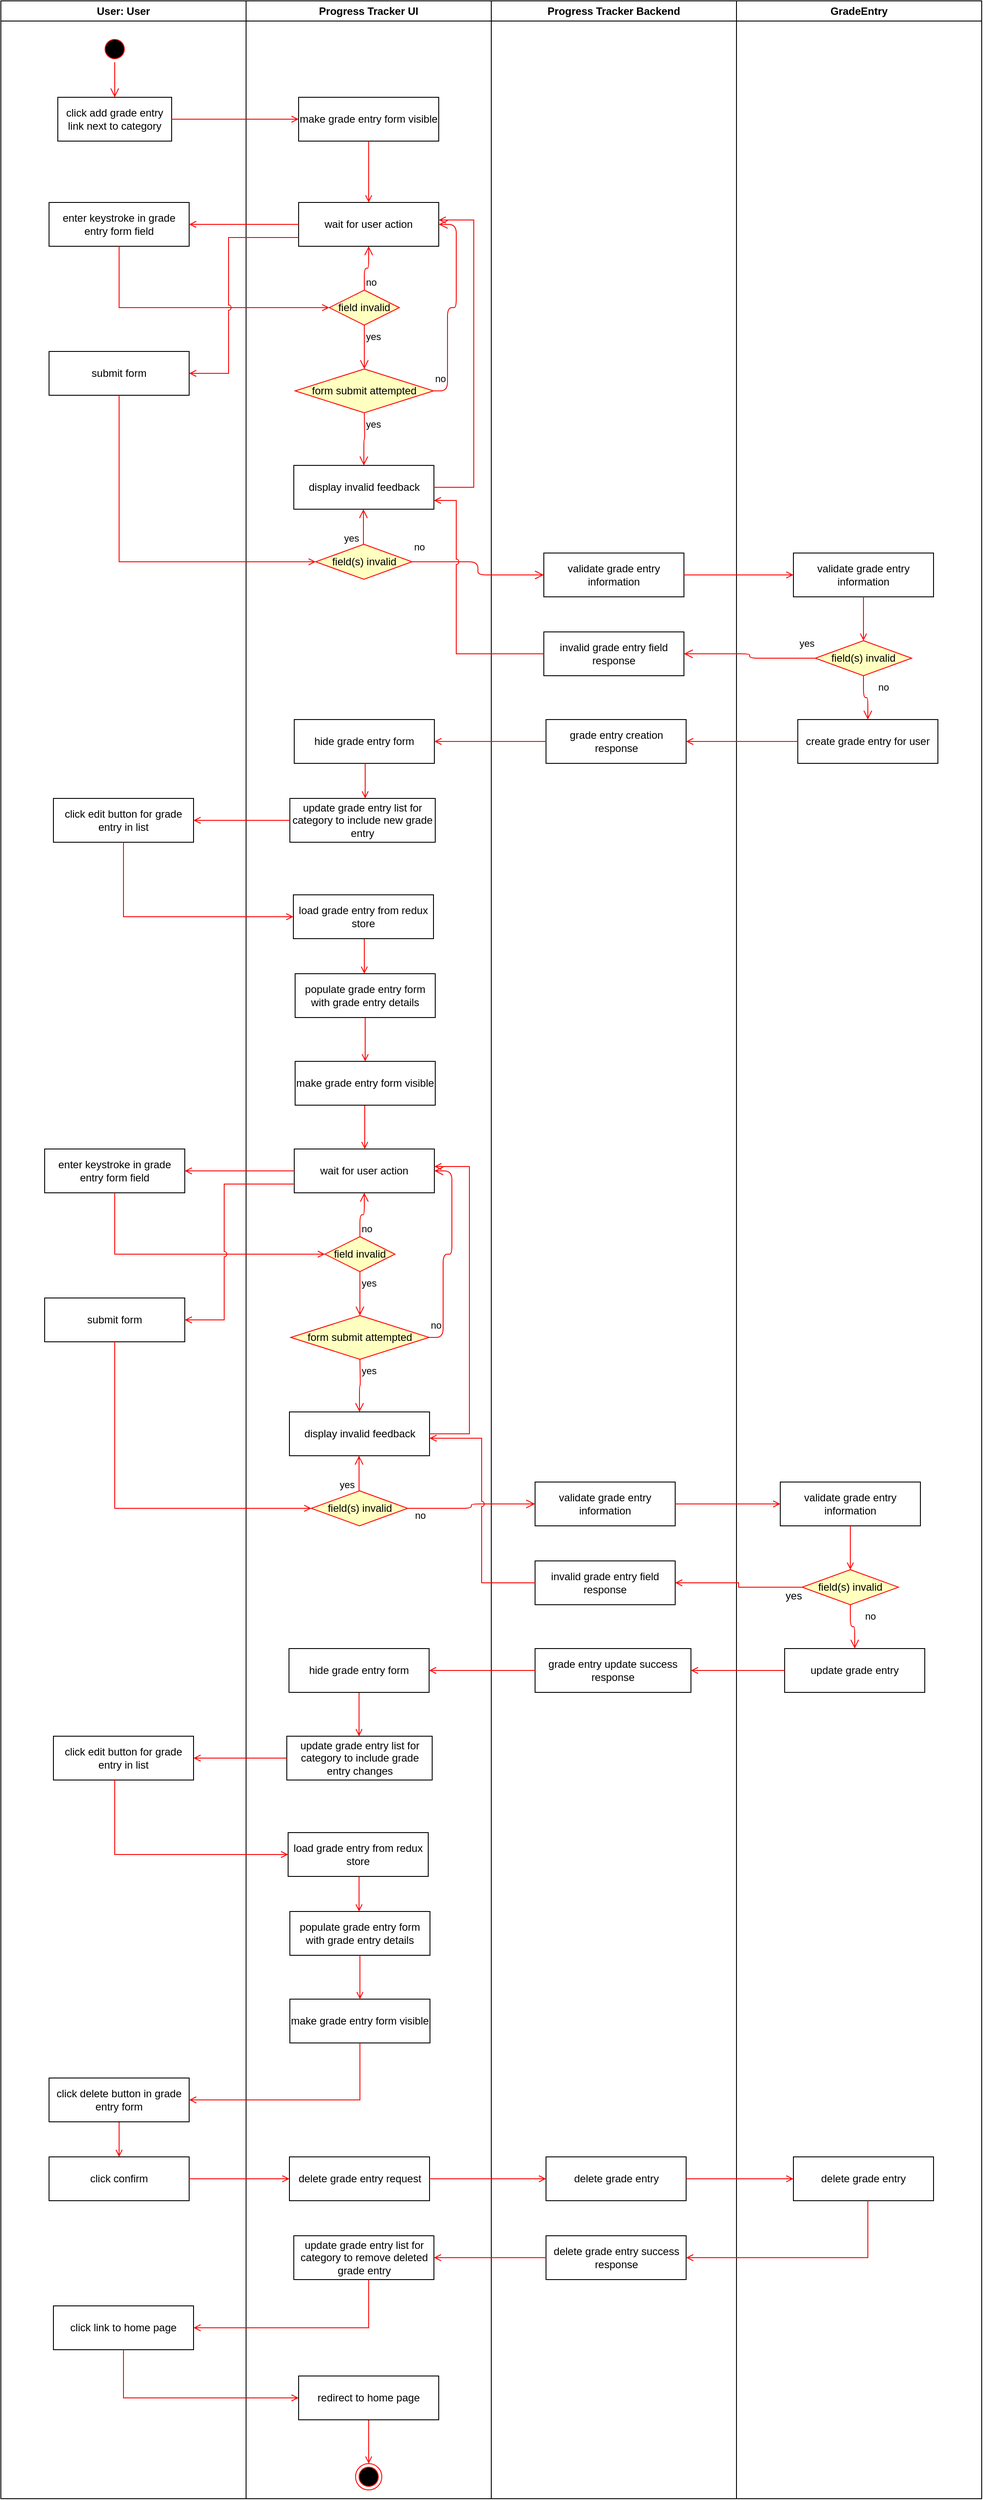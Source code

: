 <?xml version="1.0" encoding="UTF-8"?>
<mxfile compressed="false" version="12.1.7" type="device" pages="1"><diagram id="qxIXQQoXLA4KPB8yL7MM" name="Page-3"><mxGraphModel dx="2066" dy="1265" grid="1" gridSize="10" guides="1" tooltips="1" connect="1" arrows="1" fold="1" page="1" pageScale="1" pageWidth="850" pageHeight="1100" math="0" shadow="0"><root><mxCell id="4MsPIWo7bYqa63KtsmRX-0"/><mxCell id="4MsPIWo7bYqa63KtsmRX-1" parent="4MsPIWo7bYqa63KtsmRX-0"/><mxCell id="LsV0TuWWeMVyQ18mXXkU-35" value="User: User" style="swimlane;whiteSpace=wrap" parent="4MsPIWo7bYqa63KtsmRX-1" vertex="1"><mxGeometry x="440" y="280" width="280" height="2850" as="geometry"/></mxCell><mxCell id="LsV0TuWWeMVyQ18mXXkU-36" value="" style="ellipse;shape=startState;fillColor=#000000;strokeColor=#ff0000;" parent="LsV0TuWWeMVyQ18mXXkU-35" vertex="1"><mxGeometry x="115" y="40" width="30" height="30" as="geometry"/></mxCell><mxCell id="LsV0TuWWeMVyQ18mXXkU-37" value="" style="edgeStyle=elbowEdgeStyle;elbow=horizontal;verticalAlign=bottom;endArrow=open;endSize=8;strokeColor=#FF0000;endFill=1;rounded=0;jumpStyle=arc;" parent="LsV0TuWWeMVyQ18mXXkU-35" source="LsV0TuWWeMVyQ18mXXkU-36" target="LsV0TuWWeMVyQ18mXXkU-38" edge="1"><mxGeometry x="100" y="40" as="geometry"><mxPoint x="115" y="110" as="targetPoint"/></mxGeometry></mxCell><mxCell id="LsV0TuWWeMVyQ18mXXkU-38" value="click add grade entry link next to category" style="whiteSpace=wrap;" parent="LsV0TuWWeMVyQ18mXXkU-35" vertex="1"><mxGeometry x="65" y="110" width="130" height="50" as="geometry"/></mxCell><mxCell id="81KzDjtLlUtmCVLianDM-0" value="enter keystroke in grade entry form field" style="whiteSpace=wrap;" vertex="1" parent="LsV0TuWWeMVyQ18mXXkU-35"><mxGeometry x="55" y="230" width="160" height="50" as="geometry"/></mxCell><mxCell id="81KzDjtLlUtmCVLianDM-13" value="submit form" style="whiteSpace=wrap;" vertex="1" parent="LsV0TuWWeMVyQ18mXXkU-35"><mxGeometry x="55" y="400" width="160" height="50" as="geometry"/></mxCell><mxCell id="81KzDjtLlUtmCVLianDM-57" value="click edit button for grade entry in list" style="whiteSpace=wrap;" vertex="1" parent="LsV0TuWWeMVyQ18mXXkU-35"><mxGeometry x="60" y="910" width="160" height="50" as="geometry"/></mxCell><mxCell id="81KzDjtLlUtmCVLianDM-144" value="click edit button for grade entry in list" style="whiteSpace=wrap;" vertex="1" parent="LsV0TuWWeMVyQ18mXXkU-35"><mxGeometry x="60" y="1980" width="160" height="50" as="geometry"/></mxCell><mxCell id="81KzDjtLlUtmCVLianDM-149" style="edgeStyle=elbowEdgeStyle;rounded=0;jumpStyle=arc;orthogonalLoop=1;jettySize=auto;html=1;endArrow=open;endFill=0;strokeColor=#FF0000;" edge="1" parent="LsV0TuWWeMVyQ18mXXkU-35" source="81KzDjtLlUtmCVLianDM-146" target="81KzDjtLlUtmCVLianDM-147"><mxGeometry relative="1" as="geometry"/></mxCell><mxCell id="81KzDjtLlUtmCVLianDM-146" value="click delete button in grade entry form" style="whiteSpace=wrap;" vertex="1" parent="LsV0TuWWeMVyQ18mXXkU-35"><mxGeometry x="55" y="2370" width="160" height="50" as="geometry"/></mxCell><mxCell id="81KzDjtLlUtmCVLianDM-147" value="click confirm" style="whiteSpace=wrap;" vertex="1" parent="LsV0TuWWeMVyQ18mXXkU-35"><mxGeometry x="55" y="2460" width="160" height="50" as="geometry"/></mxCell><mxCell id="81KzDjtLlUtmCVLianDM-160" value="click link to home page" style="whiteSpace=wrap;" vertex="1" parent="LsV0TuWWeMVyQ18mXXkU-35"><mxGeometry x="60" y="2630" width="160" height="50" as="geometry"/></mxCell><mxCell id="LsV0TuWWeMVyQ18mXXkU-44" value="Progress Tracker UI" style="swimlane;whiteSpace=wrap" parent="4MsPIWo7bYqa63KtsmRX-1" vertex="1"><mxGeometry x="720" y="280" width="280" height="2850" as="geometry"/></mxCell><mxCell id="LsV0TuWWeMVyQ18mXXkU-39" value="make grade entry form visible" style="whiteSpace=wrap;" parent="LsV0TuWWeMVyQ18mXXkU-44" vertex="1"><mxGeometry x="60" y="110" width="160" height="50" as="geometry"/></mxCell><mxCell id="81KzDjtLlUtmCVLianDM-3" value="field invalid" style="rhombus;whiteSpace=wrap;html=1;fillColor=#ffffc0;strokeColor=#ff0000;" vertex="1" parent="LsV0TuWWeMVyQ18mXXkU-44"><mxGeometry x="95" y="330" width="80" height="40" as="geometry"/></mxCell><mxCell id="81KzDjtLlUtmCVLianDM-4" value="no" style="edgeStyle=orthogonalEdgeStyle;html=1;align=left;verticalAlign=bottom;endArrow=open;endSize=8;strokeColor=#ff0000;" edge="1" source="81KzDjtLlUtmCVLianDM-3" parent="LsV0TuWWeMVyQ18mXXkU-44" target="81KzDjtLlUtmCVLianDM-6"><mxGeometry x="-1" relative="1" as="geometry"><mxPoint x="280" y="260" as="targetPoint"/></mxGeometry></mxCell><mxCell id="81KzDjtLlUtmCVLianDM-5" value="yes" style="edgeStyle=orthogonalEdgeStyle;html=1;align=left;verticalAlign=top;endArrow=open;endSize=8;strokeColor=#ff0000;" edge="1" source="81KzDjtLlUtmCVLianDM-3" parent="LsV0TuWWeMVyQ18mXXkU-44" target="81KzDjtLlUtmCVLianDM-9"><mxGeometry x="-1" relative="1" as="geometry"><mxPoint x="140" y="340" as="targetPoint"/></mxGeometry></mxCell><mxCell id="81KzDjtLlUtmCVLianDM-6" value="wait for user action" style="whiteSpace=wrap;" vertex="1" parent="LsV0TuWWeMVyQ18mXXkU-44"><mxGeometry x="60" y="230" width="160" height="50" as="geometry"/></mxCell><mxCell id="81KzDjtLlUtmCVLianDM-1" value="" style="endArrow=open;strokeColor=#FF0000;endFill=1;rounded=0;jumpStyle=arc;edgeStyle=elbowEdgeStyle;" edge="1" parent="LsV0TuWWeMVyQ18mXXkU-44" source="LsV0TuWWeMVyQ18mXXkU-39" target="81KzDjtLlUtmCVLianDM-6"><mxGeometry relative="1" as="geometry"><mxPoint x="74.5" y="210" as="sourcePoint"/><mxPoint x="219.5" y="210" as="targetPoint"/><Array as="points"><mxPoint x="140" y="200"/><mxPoint x="-50" y="210"/></Array></mxGeometry></mxCell><mxCell id="81KzDjtLlUtmCVLianDM-9" value="form submit attempted" style="rhombus;whiteSpace=wrap;html=1;fillColor=#ffffc0;strokeColor=#ff0000;" vertex="1" parent="LsV0TuWWeMVyQ18mXXkU-44"><mxGeometry x="56" y="420" width="158" height="50" as="geometry"/></mxCell><mxCell id="81KzDjtLlUtmCVLianDM-10" value="no" style="edgeStyle=orthogonalEdgeStyle;html=1;align=left;verticalAlign=bottom;endArrow=open;endSize=8;strokeColor=#ff0000;" edge="1" source="81KzDjtLlUtmCVLianDM-9" parent="LsV0TuWWeMVyQ18mXXkU-44" target="81KzDjtLlUtmCVLianDM-6"><mxGeometry x="-0.823" y="16" relative="1" as="geometry"><mxPoint x="275" y="430" as="targetPoint"/><Array as="points"><mxPoint x="230" y="445"/><mxPoint x="230" y="350"/><mxPoint x="240" y="350"/><mxPoint x="240" y="255"/></Array><mxPoint as="offset"/></mxGeometry></mxCell><mxCell id="81KzDjtLlUtmCVLianDM-11" value="yes" style="edgeStyle=orthogonalEdgeStyle;html=1;align=left;verticalAlign=top;endArrow=open;endSize=8;strokeColor=#ff0000;" edge="1" parent="LsV0TuWWeMVyQ18mXXkU-44" target="81KzDjtLlUtmCVLianDM-12"><mxGeometry x="-1" relative="1" as="geometry"><mxPoint x="120.143" y="530" as="targetPoint"/><mxPoint x="135" y="470" as="sourcePoint"/><Array as="points"/></mxGeometry></mxCell><mxCell id="81KzDjtLlUtmCVLianDM-12" value="display invalid feedback" style="whiteSpace=wrap;" vertex="1" parent="LsV0TuWWeMVyQ18mXXkU-44"><mxGeometry x="54.5" y="530" width="160" height="50" as="geometry"/></mxCell><mxCell id="81KzDjtLlUtmCVLianDM-17" value="field(s) invalid" style="rhombus;whiteSpace=wrap;html=1;fillColor=#ffffc0;strokeColor=#ff0000;" vertex="1" parent="LsV0TuWWeMVyQ18mXXkU-44"><mxGeometry x="79.5" y="620" width="110" height="40" as="geometry"/></mxCell><mxCell id="81KzDjtLlUtmCVLianDM-18" value="yes" style="edgeStyle=orthogonalEdgeStyle;html=1;align=left;verticalAlign=top;endArrow=open;endSize=8;strokeColor=#ff0000;" edge="1" parent="LsV0TuWWeMVyQ18mXXkU-44" source="81KzDjtLlUtmCVLianDM-17"><mxGeometry x="0.022" y="24" relative="1" as="geometry"><mxPoint x="134" y="580" as="targetPoint"/><mxPoint x="170" y="680" as="sourcePoint"/><Array as="points"/><mxPoint as="offset"/></mxGeometry></mxCell><mxCell id="81KzDjtLlUtmCVLianDM-20" value="" style="endArrow=open;strokeColor=#FF0000;endFill=1;rounded=0;jumpStyle=arc;edgeStyle=elbowEdgeStyle;" edge="1" parent="LsV0TuWWeMVyQ18mXXkU-44" source="81KzDjtLlUtmCVLianDM-12" target="81KzDjtLlUtmCVLianDM-6"><mxGeometry relative="1" as="geometry"><mxPoint x="260" y="460" as="sourcePoint"/><mxPoint x="484.5" y="650" as="targetPoint"/><Array as="points"><mxPoint x="260" y="250"/><mxPoint x="260" y="650"/><mxPoint x="285" y="610"/><mxPoint x="115" y="650"/></Array></mxGeometry></mxCell><mxCell id="81KzDjtLlUtmCVLianDM-36" value="hide grade entry form" style="whiteSpace=wrap;" vertex="1" parent="LsV0TuWWeMVyQ18mXXkU-44"><mxGeometry x="55" y="820" width="160" height="50" as="geometry"/></mxCell><mxCell id="81KzDjtLlUtmCVLianDM-37" value="update grade entry list for category to include new grade entry" style="whiteSpace=wrap;" vertex="1" parent="LsV0TuWWeMVyQ18mXXkU-44"><mxGeometry x="50" y="910" width="166" height="50" as="geometry"/></mxCell><mxCell id="81KzDjtLlUtmCVLianDM-39" value="" style="endArrow=open;strokeColor=#FF0000;endFill=1;rounded=0;jumpStyle=arc;edgeStyle=elbowEdgeStyle;" edge="1" parent="LsV0TuWWeMVyQ18mXXkU-44" source="81KzDjtLlUtmCVLianDM-36" target="81KzDjtLlUtmCVLianDM-37"><mxGeometry relative="1" as="geometry"><mxPoint x="182" y="900.0" as="sourcePoint"/><mxPoint x="54.5" y="900.0" as="targetPoint"/><Array as="points"><mxPoint x="136" y="890"/><mxPoint x="119.5" y="900"/><mxPoint x="-85" y="1080"/><mxPoint x="-370" y="1305"/><mxPoint x="-540" y="1345"/></Array></mxGeometry></mxCell><mxCell id="81KzDjtLlUtmCVLianDM-69" style="edgeStyle=elbowEdgeStyle;rounded=0;orthogonalLoop=1;jettySize=auto;html=1;endArrow=open;endFill=0;strokeColor=#FF0000;" edge="1" parent="LsV0TuWWeMVyQ18mXXkU-44" source="81KzDjtLlUtmCVLianDM-66" target="81KzDjtLlUtmCVLianDM-68"><mxGeometry relative="1" as="geometry"/></mxCell><mxCell id="81KzDjtLlUtmCVLianDM-66" value="load grade entry from redux store" style="whiteSpace=wrap;" vertex="1" parent="LsV0TuWWeMVyQ18mXXkU-44"><mxGeometry x="54" y="1020" width="160" height="50" as="geometry"/></mxCell><mxCell id="81KzDjtLlUtmCVLianDM-71" style="edgeStyle=elbowEdgeStyle;rounded=0;orthogonalLoop=1;jettySize=auto;html=1;endArrow=open;endFill=0;strokeColor=#FF0000;" edge="1" parent="LsV0TuWWeMVyQ18mXXkU-44" source="81KzDjtLlUtmCVLianDM-68" target="81KzDjtLlUtmCVLianDM-70"><mxGeometry relative="1" as="geometry"/></mxCell><mxCell id="81KzDjtLlUtmCVLianDM-68" value="populate grade entry form with grade entry details" style="whiteSpace=wrap;" vertex="1" parent="LsV0TuWWeMVyQ18mXXkU-44"><mxGeometry x="56" y="1110" width="160" height="50" as="geometry"/></mxCell><mxCell id="81KzDjtLlUtmCVLianDM-94" style="edgeStyle=elbowEdgeStyle;rounded=0;orthogonalLoop=1;jettySize=auto;html=1;endArrow=open;endFill=0;strokeColor=#FF0000;" edge="1" parent="LsV0TuWWeMVyQ18mXXkU-44" source="81KzDjtLlUtmCVLianDM-70" target="81KzDjtLlUtmCVLianDM-82"><mxGeometry relative="1" as="geometry"/></mxCell><mxCell id="81KzDjtLlUtmCVLianDM-70" value="make grade entry form visible" style="whiteSpace=wrap;" vertex="1" parent="LsV0TuWWeMVyQ18mXXkU-44"><mxGeometry x="56" y="1210" width="160" height="50" as="geometry"/></mxCell><mxCell id="81KzDjtLlUtmCVLianDM-77" value="enter keystroke in grade entry form field" style="whiteSpace=wrap;" vertex="1" parent="LsV0TuWWeMVyQ18mXXkU-44"><mxGeometry x="-230" y="1310" width="160" height="50" as="geometry"/></mxCell><mxCell id="81KzDjtLlUtmCVLianDM-78" value="submit form" style="whiteSpace=wrap;" vertex="1" parent="LsV0TuWWeMVyQ18mXXkU-44"><mxGeometry x="-230" y="1480" width="160" height="50" as="geometry"/></mxCell><mxCell id="81KzDjtLlUtmCVLianDM-79" value="field invalid" style="rhombus;whiteSpace=wrap;html=1;fillColor=#ffffc0;strokeColor=#ff0000;" vertex="1" parent="LsV0TuWWeMVyQ18mXXkU-44"><mxGeometry x="90" y="1410" width="80" height="40" as="geometry"/></mxCell><mxCell id="81KzDjtLlUtmCVLianDM-80" value="no" style="edgeStyle=orthogonalEdgeStyle;html=1;align=left;verticalAlign=bottom;endArrow=open;endSize=8;strokeColor=#ff0000;" edge="1" parent="LsV0TuWWeMVyQ18mXXkU-44" source="81KzDjtLlUtmCVLianDM-79" target="81KzDjtLlUtmCVLianDM-82"><mxGeometry x="-1" relative="1" as="geometry"><mxPoint x="-445" y="1060" as="targetPoint"/></mxGeometry></mxCell><mxCell id="81KzDjtLlUtmCVLianDM-81" value="yes" style="edgeStyle=orthogonalEdgeStyle;html=1;align=left;verticalAlign=top;endArrow=open;endSize=8;strokeColor=#ff0000;" edge="1" parent="LsV0TuWWeMVyQ18mXXkU-44" source="81KzDjtLlUtmCVLianDM-79" target="81KzDjtLlUtmCVLianDM-83"><mxGeometry x="-1" relative="1" as="geometry"><mxPoint x="-585" y="1140" as="targetPoint"/></mxGeometry></mxCell><mxCell id="81KzDjtLlUtmCVLianDM-82" value="wait for user action" style="whiteSpace=wrap;" vertex="1" parent="LsV0TuWWeMVyQ18mXXkU-44"><mxGeometry x="55" y="1310" width="160" height="50" as="geometry"/></mxCell><mxCell id="81KzDjtLlUtmCVLianDM-83" value="form submit attempted" style="rhombus;whiteSpace=wrap;html=1;fillColor=#ffffc0;strokeColor=#ff0000;" vertex="1" parent="LsV0TuWWeMVyQ18mXXkU-44"><mxGeometry x="51" y="1500" width="158" height="50" as="geometry"/></mxCell><mxCell id="81KzDjtLlUtmCVLianDM-84" value="no" style="edgeStyle=orthogonalEdgeStyle;html=1;align=left;verticalAlign=bottom;endArrow=open;endSize=8;strokeColor=#ff0000;" edge="1" parent="LsV0TuWWeMVyQ18mXXkU-44" source="81KzDjtLlUtmCVLianDM-83" target="81KzDjtLlUtmCVLianDM-82"><mxGeometry x="-0.823" y="16" relative="1" as="geometry"><mxPoint x="-450" y="1230" as="targetPoint"/><Array as="points"><mxPoint x="225" y="1525"/><mxPoint x="225" y="1430"/><mxPoint x="235" y="1430"/><mxPoint x="235" y="1335"/></Array><mxPoint as="offset"/></mxGeometry></mxCell><mxCell id="81KzDjtLlUtmCVLianDM-85" value="yes" style="edgeStyle=orthogonalEdgeStyle;html=1;align=left;verticalAlign=top;endArrow=open;endSize=8;strokeColor=#ff0000;" edge="1" parent="LsV0TuWWeMVyQ18mXXkU-44" target="81KzDjtLlUtmCVLianDM-86"><mxGeometry x="-1" relative="1" as="geometry"><mxPoint x="-604.857" y="1330" as="targetPoint"/><mxPoint x="130" y="1550" as="sourcePoint"/><Array as="points"/></mxGeometry></mxCell><mxCell id="81KzDjtLlUtmCVLianDM-86" value="display invalid feedback" style="whiteSpace=wrap;" vertex="1" parent="LsV0TuWWeMVyQ18mXXkU-44"><mxGeometry x="49.5" y="1610" width="160" height="50" as="geometry"/></mxCell><mxCell id="81KzDjtLlUtmCVLianDM-87" value="field(s) invalid" style="rhombus;whiteSpace=wrap;html=1;fillColor=#ffffc0;strokeColor=#ff0000;" vertex="1" parent="LsV0TuWWeMVyQ18mXXkU-44"><mxGeometry x="74.5" y="1700" width="110" height="40" as="geometry"/></mxCell><mxCell id="81KzDjtLlUtmCVLianDM-88" value="yes" style="edgeStyle=orthogonalEdgeStyle;html=1;align=left;verticalAlign=top;endArrow=open;endSize=8;strokeColor=#ff0000;" edge="1" parent="LsV0TuWWeMVyQ18mXXkU-44" source="81KzDjtLlUtmCVLianDM-87"><mxGeometry x="0.022" y="24" relative="1" as="geometry"><mxPoint x="129" y="1660" as="targetPoint"/><mxPoint x="-555" y="1480" as="sourcePoint"/><Array as="points"/><mxPoint as="offset"/></mxGeometry></mxCell><mxCell id="81KzDjtLlUtmCVLianDM-89" value="" style="endArrow=open;strokeColor=#FF0000;endFill=1;rounded=0;jumpStyle=arc;edgeStyle=elbowEdgeStyle;" edge="1" parent="LsV0TuWWeMVyQ18mXXkU-44" source="81KzDjtLlUtmCVLianDM-86" target="81KzDjtLlUtmCVLianDM-82"><mxGeometry relative="1" as="geometry"><mxPoint x="-465" y="1260" as="sourcePoint"/><mxPoint x="-240.5" y="1450" as="targetPoint"/><Array as="points"><mxPoint x="255" y="1330"/><mxPoint x="255" y="1730"/><mxPoint x="280" y="1690"/><mxPoint x="110" y="1730"/></Array></mxGeometry></mxCell><mxCell id="81KzDjtLlUtmCVLianDM-90" value="" style="endArrow=open;strokeColor=#FF0000;endFill=1;rounded=0;jumpStyle=arc;edgeStyle=elbowEdgeStyle;" edge="1" parent="LsV0TuWWeMVyQ18mXXkU-44" source="81KzDjtLlUtmCVLianDM-82" target="81KzDjtLlUtmCVLianDM-77"><mxGeometry relative="1" as="geometry"><mxPoint x="15" y="1325" as="sourcePoint"/><mxPoint x="15" y="1395" as="targetPoint"/><Array as="points"><mxPoint x="-5" y="1335"/><mxPoint x="-175" y="1375"/></Array></mxGeometry></mxCell><mxCell id="81KzDjtLlUtmCVLianDM-91" value="" style="endArrow=open;strokeColor=#FF0000;endFill=1;rounded=0;jumpStyle=arc;edgeStyle=elbowEdgeStyle;" edge="1" parent="LsV0TuWWeMVyQ18mXXkU-44" source="81KzDjtLlUtmCVLianDM-77" target="81KzDjtLlUtmCVLianDM-79"><mxGeometry relative="1" as="geometry"><mxPoint x="-90" y="1430" as="sourcePoint"/><mxPoint x="-215" y="1430" as="targetPoint"/><Array as="points"><mxPoint x="-150" y="1430"/><mxPoint x="-320" y="1470"/></Array></mxGeometry></mxCell><mxCell id="81KzDjtLlUtmCVLianDM-92" value="" style="endArrow=open;strokeColor=#FF0000;endFill=1;rounded=0;jumpStyle=arc;edgeStyle=elbowEdgeStyle;" edge="1" parent="LsV0TuWWeMVyQ18mXXkU-44" source="81KzDjtLlUtmCVLianDM-82" target="81KzDjtLlUtmCVLianDM-78"><mxGeometry relative="1" as="geometry"><mxPoint x="30" y="1400" as="sourcePoint"/><mxPoint x="-95" y="1400" as="targetPoint"/><Array as="points"><mxPoint x="-25" y="1350"/><mxPoint x="-30" y="1400"/><mxPoint x="-200" y="1440"/></Array></mxGeometry></mxCell><mxCell id="81KzDjtLlUtmCVLianDM-93" value="" style="endArrow=open;strokeColor=#FF0000;endFill=1;rounded=0;jumpStyle=arc;edgeStyle=elbowEdgeStyle;" edge="1" parent="LsV0TuWWeMVyQ18mXXkU-44" source="81KzDjtLlUtmCVLianDM-78" target="81KzDjtLlUtmCVLianDM-87"><mxGeometry relative="1" as="geometry"><mxPoint x="-40" y="1630" as="sourcePoint"/><mxPoint x="50" y="1725" as="targetPoint"/><Array as="points"><mxPoint x="-150" y="1720"/><mxPoint x="-125" y="1680"/><mxPoint x="-295" y="1720"/></Array></mxGeometry></mxCell><mxCell id="81KzDjtLlUtmCVLianDM-136" style="edgeStyle=elbowEdgeStyle;rounded=0;jumpStyle=arc;orthogonalLoop=1;jettySize=auto;html=1;endArrow=open;endFill=0;strokeColor=#FF0000;" edge="1" parent="LsV0TuWWeMVyQ18mXXkU-44" source="81KzDjtLlUtmCVLianDM-132" target="81KzDjtLlUtmCVLianDM-135"><mxGeometry relative="1" as="geometry"/></mxCell><mxCell id="81KzDjtLlUtmCVLianDM-132" value="hide grade entry form" style="whiteSpace=wrap;" vertex="1" parent="LsV0TuWWeMVyQ18mXXkU-44"><mxGeometry x="49" y="1880" width="160" height="50" as="geometry"/></mxCell><mxCell id="81KzDjtLlUtmCVLianDM-135" value="update grade entry list for category to include grade entry changes" style="whiteSpace=wrap;" vertex="1" parent="LsV0TuWWeMVyQ18mXXkU-44"><mxGeometry x="46.5" y="1980" width="166" height="50" as="geometry"/></mxCell><mxCell id="81KzDjtLlUtmCVLianDM-139" value="load grade entry from redux store" style="whiteSpace=wrap;" vertex="1" parent="LsV0TuWWeMVyQ18mXXkU-44"><mxGeometry x="48" y="2090" width="160" height="50" as="geometry"/></mxCell><mxCell id="81KzDjtLlUtmCVLianDM-141" value="populate grade entry form with grade entry details" style="whiteSpace=wrap;" vertex="1" parent="LsV0TuWWeMVyQ18mXXkU-44"><mxGeometry x="50" y="2180" width="160" height="50" as="geometry"/></mxCell><mxCell id="81KzDjtLlUtmCVLianDM-138" style="edgeStyle=elbowEdgeStyle;rounded=0;orthogonalLoop=1;jettySize=auto;html=1;endArrow=open;endFill=0;strokeColor=#FF0000;" edge="1" parent="LsV0TuWWeMVyQ18mXXkU-44" source="81KzDjtLlUtmCVLianDM-139" target="81KzDjtLlUtmCVLianDM-141"><mxGeometry relative="1" as="geometry"/></mxCell><mxCell id="81KzDjtLlUtmCVLianDM-142" value="make grade entry form visible" style="whiteSpace=wrap;" vertex="1" parent="LsV0TuWWeMVyQ18mXXkU-44"><mxGeometry x="50" y="2280" width="160" height="50" as="geometry"/></mxCell><mxCell id="81KzDjtLlUtmCVLianDM-140" style="edgeStyle=elbowEdgeStyle;rounded=0;orthogonalLoop=1;jettySize=auto;html=1;endArrow=open;endFill=0;strokeColor=#FF0000;" edge="1" parent="LsV0TuWWeMVyQ18mXXkU-44" source="81KzDjtLlUtmCVLianDM-141" target="81KzDjtLlUtmCVLianDM-142"><mxGeometry relative="1" as="geometry"/></mxCell><mxCell id="81KzDjtLlUtmCVLianDM-150" value="delete grade entry request" style="whiteSpace=wrap;" vertex="1" parent="LsV0TuWWeMVyQ18mXXkU-44"><mxGeometry x="49.5" y="2460" width="160" height="50" as="geometry"/></mxCell><mxCell id="81KzDjtLlUtmCVLianDM-158" value="update grade entry list for category to remove deleted grade entry" style="whiteSpace=wrap;" vertex="1" parent="LsV0TuWWeMVyQ18mXXkU-44"><mxGeometry x="54.5" y="2550" width="160" height="50" as="geometry"/></mxCell><mxCell id="81KzDjtLlUtmCVLianDM-165" style="edgeStyle=elbowEdgeStyle;rounded=0;jumpStyle=arc;orthogonalLoop=1;jettySize=auto;html=1;endArrow=open;endFill=0;strokeColor=#FF0000;" edge="1" parent="LsV0TuWWeMVyQ18mXXkU-44" source="81KzDjtLlUtmCVLianDM-162" target="81KzDjtLlUtmCVLianDM-164"><mxGeometry relative="1" as="geometry"/></mxCell><mxCell id="81KzDjtLlUtmCVLianDM-162" value="redirect to home page" style="whiteSpace=wrap;" vertex="1" parent="LsV0TuWWeMVyQ18mXXkU-44"><mxGeometry x="60" y="2710" width="160" height="50" as="geometry"/></mxCell><mxCell id="81KzDjtLlUtmCVLianDM-164" value="" style="ellipse;html=1;shape=endState;fillColor=#000000;strokeColor=#ff0000;" vertex="1" parent="LsV0TuWWeMVyQ18mXXkU-44"><mxGeometry x="125" y="2810" width="30" height="30" as="geometry"/></mxCell><mxCell id="LsV0TuWWeMVyQ18mXXkU-63" value="Progress Tracker Backend" style="swimlane;whiteSpace=wrap" parent="4MsPIWo7bYqa63KtsmRX-1" vertex="1"><mxGeometry x="1000" y="280" width="280" height="2850" as="geometry"><mxRectangle x="724.5" y="128" width="80" height="23" as="alternateBounds"/></mxGeometry></mxCell><mxCell id="81KzDjtLlUtmCVLianDM-21" value="validate grade entry information" style="whiteSpace=wrap;" vertex="1" parent="LsV0TuWWeMVyQ18mXXkU-63"><mxGeometry x="60" y="630" width="160" height="50" as="geometry"/></mxCell><mxCell id="81KzDjtLlUtmCVLianDM-27" value="invalid grade entry field response" style="whiteSpace=wrap;" vertex="1" parent="LsV0TuWWeMVyQ18mXXkU-63"><mxGeometry x="60" y="720" width="160" height="50" as="geometry"/></mxCell><mxCell id="81KzDjtLlUtmCVLianDM-34" value="grade entry creation response" style="whiteSpace=wrap;" vertex="1" parent="LsV0TuWWeMVyQ18mXXkU-63"><mxGeometry x="62.5" y="820" width="160" height="50" as="geometry"/></mxCell><mxCell id="81KzDjtLlUtmCVLianDM-118" value="validate grade entry information" style="whiteSpace=wrap;" vertex="1" parent="LsV0TuWWeMVyQ18mXXkU-63"><mxGeometry x="50" y="1690" width="160" height="50" as="geometry"/></mxCell><mxCell id="81KzDjtLlUtmCVLianDM-119" value="invalid grade entry field response" style="whiteSpace=wrap;" vertex="1" parent="LsV0TuWWeMVyQ18mXXkU-63"><mxGeometry x="50" y="1780" width="160" height="50" as="geometry"/></mxCell><mxCell id="81KzDjtLlUtmCVLianDM-120" value="grade entry update success response" style="whiteSpace=wrap;" vertex="1" parent="LsV0TuWWeMVyQ18mXXkU-63"><mxGeometry x="50" y="1880" width="178" height="50" as="geometry"/></mxCell><mxCell id="81KzDjtLlUtmCVLianDM-152" value="delete grade entry" style="whiteSpace=wrap;" vertex="1" parent="LsV0TuWWeMVyQ18mXXkU-63"><mxGeometry x="62.5" y="2460" width="160" height="50" as="geometry"/></mxCell><mxCell id="81KzDjtLlUtmCVLianDM-156" value="delete grade entry success response" style="whiteSpace=wrap;" vertex="1" parent="LsV0TuWWeMVyQ18mXXkU-63"><mxGeometry x="62.5" y="2550" width="160" height="50" as="geometry"/></mxCell><mxCell id="LsV0TuWWeMVyQ18mXXkU-40" value="" style="endArrow=open;strokeColor=#FF0000;endFill=1;rounded=0;jumpStyle=arc;edgeStyle=elbowEdgeStyle;" parent="4MsPIWo7bYqa63KtsmRX-1" source="LsV0TuWWeMVyQ18mXXkU-38" target="LsV0TuWWeMVyQ18mXXkU-39" edge="1"><mxGeometry relative="1" as="geometry"/></mxCell><mxCell id="Nz6OXigeq6Z0XNe9WV_4-0" value="GradeEntry" style="swimlane;whiteSpace=wrap" parent="4MsPIWo7bYqa63KtsmRX-1" vertex="1"><mxGeometry x="1280" y="280" width="280" height="2850" as="geometry"><mxRectangle x="724.5" y="128" width="80" height="23" as="alternateBounds"/></mxGeometry></mxCell><mxCell id="81KzDjtLlUtmCVLianDM-24" value="validate grade entry information" style="whiteSpace=wrap;" vertex="1" parent="Nz6OXigeq6Z0XNe9WV_4-0"><mxGeometry x="65" y="630" width="160" height="50" as="geometry"/></mxCell><mxCell id="81KzDjtLlUtmCVLianDM-25" value="field(s) invalid" style="rhombus;whiteSpace=wrap;html=1;fillColor=#ffffc0;strokeColor=#ff0000;" vertex="1" parent="Nz6OXigeq6Z0XNe9WV_4-0"><mxGeometry x="90" y="730" width="110" height="40" as="geometry"/></mxCell><mxCell id="81KzDjtLlUtmCVLianDM-26" value="" style="endArrow=open;strokeColor=#FF0000;endFill=1;rounded=0;jumpStyle=arc;edgeStyle=elbowEdgeStyle;" edge="1" parent="Nz6OXigeq6Z0XNe9WV_4-0" source="81KzDjtLlUtmCVLianDM-24" target="81KzDjtLlUtmCVLianDM-25"><mxGeometry relative="1" as="geometry"><mxPoint x="90" y="720" as="sourcePoint"/><mxPoint x="215" y="720" as="targetPoint"/><Array as="points"><mxPoint x="145" y="700"/><mxPoint x="120" y="720"/><mxPoint x="-72" y="895"/><mxPoint x="-242" y="935"/></Array></mxGeometry></mxCell><mxCell id="81KzDjtLlUtmCVLianDM-32" value="create grade entry for user" style="whiteSpace=wrap;" vertex="1" parent="Nz6OXigeq6Z0XNe9WV_4-0"><mxGeometry x="70" y="820" width="160" height="50" as="geometry"/></mxCell><mxCell id="81KzDjtLlUtmCVLianDM-33" value="no" style="edgeStyle=orthogonalEdgeStyle;html=1;align=left;verticalAlign=top;endArrow=open;endSize=8;strokeColor=#ff0000;" edge="1" parent="Nz6OXigeq6Z0XNe9WV_4-0" source="81KzDjtLlUtmCVLianDM-25" target="81KzDjtLlUtmCVLianDM-32"><mxGeometry x="0.096" y="27" relative="1" as="geometry"><mxPoint x="-50" y="755" as="targetPoint"/><mxPoint x="100.393" y="760.143" as="sourcePoint"/><Array as="points"/><mxPoint x="-17" y="-25" as="offset"/></mxGeometry></mxCell><mxCell id="81KzDjtLlUtmCVLianDM-121" value="validate grade entry information" style="whiteSpace=wrap;" vertex="1" parent="Nz6OXigeq6Z0XNe9WV_4-0"><mxGeometry x="50" y="1690" width="160" height="50" as="geometry"/></mxCell><mxCell id="81KzDjtLlUtmCVLianDM-122" value="field(s) invalid" style="rhombus;whiteSpace=wrap;html=1;fillColor=#ffffc0;strokeColor=#ff0000;" vertex="1" parent="Nz6OXigeq6Z0XNe9WV_4-0"><mxGeometry x="75" y="1790" width="110" height="40" as="geometry"/></mxCell><mxCell id="81KzDjtLlUtmCVLianDM-123" value="" style="endArrow=open;strokeColor=#FF0000;endFill=1;rounded=0;jumpStyle=arc;edgeStyle=elbowEdgeStyle;" edge="1" parent="Nz6OXigeq6Z0XNe9WV_4-0" source="81KzDjtLlUtmCVLianDM-121" target="81KzDjtLlUtmCVLianDM-122"><mxGeometry relative="1" as="geometry"><mxPoint x="-1205" y="1500" as="sourcePoint"/><mxPoint x="-1080" y="1500" as="targetPoint"/><Array as="points"><mxPoint x="130" y="1760"/><mxPoint x="105" y="1780"/><mxPoint x="-87" y="1955"/><mxPoint x="-257" y="1995"/></Array></mxGeometry></mxCell><mxCell id="81KzDjtLlUtmCVLianDM-124" value="update grade entry" style="whiteSpace=wrap;" vertex="1" parent="Nz6OXigeq6Z0XNe9WV_4-0"><mxGeometry x="55" y="1880" width="160" height="50" as="geometry"/></mxCell><mxCell id="81KzDjtLlUtmCVLianDM-125" value="no" style="edgeStyle=orthogonalEdgeStyle;html=1;align=left;verticalAlign=top;endArrow=open;endSize=8;strokeColor=#ff0000;" edge="1" parent="Nz6OXigeq6Z0XNe9WV_4-0" source="81KzDjtLlUtmCVLianDM-122" target="81KzDjtLlUtmCVLianDM-124"><mxGeometry x="0.096" y="27" relative="1" as="geometry"><mxPoint x="-1345" y="1535" as="targetPoint"/><mxPoint x="-1194.607" y="1540.143" as="sourcePoint"/><Array as="points"/><mxPoint x="-17" y="-25" as="offset"/></mxGeometry></mxCell><mxCell id="81KzDjtLlUtmCVLianDM-154" value="delete grade entry" style="whiteSpace=wrap;" vertex="1" parent="Nz6OXigeq6Z0XNe9WV_4-0"><mxGeometry x="65" y="2460" width="160" height="50" as="geometry"/></mxCell><mxCell id="81KzDjtLlUtmCVLianDM-7" value="" style="endArrow=open;strokeColor=#FF0000;endFill=1;rounded=0;jumpStyle=arc;edgeStyle=elbowEdgeStyle;" edge="1" parent="4MsPIWo7bYqa63KtsmRX-1" source="81KzDjtLlUtmCVLianDM-6" target="81KzDjtLlUtmCVLianDM-0"><mxGeometry relative="1" as="geometry"><mxPoint x="740" y="525" as="sourcePoint"/><mxPoint x="740" y="595" as="targetPoint"/><Array as="points"><mxPoint x="720" y="535"/><mxPoint x="550" y="575"/></Array></mxGeometry></mxCell><mxCell id="81KzDjtLlUtmCVLianDM-8" value="" style="endArrow=open;strokeColor=#FF0000;endFill=1;rounded=0;jumpStyle=arc;edgeStyle=elbowEdgeStyle;" edge="1" parent="4MsPIWo7bYqa63KtsmRX-1" source="81KzDjtLlUtmCVLianDM-0" target="81KzDjtLlUtmCVLianDM-3"><mxGeometry relative="1" as="geometry"><mxPoint x="635" y="630" as="sourcePoint"/><mxPoint x="510" y="630" as="targetPoint"/><Array as="points"><mxPoint x="575" y="630"/><mxPoint x="405" y="670"/></Array></mxGeometry></mxCell><mxCell id="81KzDjtLlUtmCVLianDM-14" value="" style="endArrow=open;strokeColor=#FF0000;endFill=1;rounded=0;jumpStyle=arc;edgeStyle=elbowEdgeStyle;" edge="1" parent="4MsPIWo7bYqa63KtsmRX-1" source="81KzDjtLlUtmCVLianDM-6" target="81KzDjtLlUtmCVLianDM-13"><mxGeometry relative="1" as="geometry"><mxPoint x="755" y="600" as="sourcePoint"/><mxPoint x="630" y="600" as="targetPoint"/><Array as="points"><mxPoint x="700" y="550"/><mxPoint x="695" y="600"/><mxPoint x="525" y="640"/></Array></mxGeometry></mxCell><mxCell id="81KzDjtLlUtmCVLianDM-16" value="" style="endArrow=open;strokeColor=#FF0000;endFill=1;rounded=0;jumpStyle=arc;edgeStyle=elbowEdgeStyle;" edge="1" parent="4MsPIWo7bYqa63KtsmRX-1" source="81KzDjtLlUtmCVLianDM-13" target="81KzDjtLlUtmCVLianDM-17"><mxGeometry relative="1" as="geometry"><mxPoint x="685" y="830" as="sourcePoint"/><mxPoint x="775" y="925" as="targetPoint"/><Array as="points"><mxPoint x="575" y="920"/><mxPoint x="600" y="880"/><mxPoint x="430" y="920"/></Array></mxGeometry></mxCell><mxCell id="81KzDjtLlUtmCVLianDM-22" value="no" style="edgeStyle=orthogonalEdgeStyle;html=1;align=left;verticalAlign=top;endArrow=open;endSize=8;strokeColor=#ff0000;" edge="1" parent="4MsPIWo7bYqa63KtsmRX-1" source="81KzDjtLlUtmCVLianDM-17" target="81KzDjtLlUtmCVLianDM-21"><mxGeometry x="-0.088" y="-81" relative="1" as="geometry"><mxPoint x="864" y="870" as="targetPoint"/><mxPoint x="864.429" y="910.026" as="sourcePoint"/><Array as="points"/><mxPoint x="6" y="-30" as="offset"/></mxGeometry></mxCell><mxCell id="81KzDjtLlUtmCVLianDM-23" value="" style="endArrow=open;strokeColor=#FF0000;endFill=1;rounded=0;jumpStyle=arc;edgeStyle=elbowEdgeStyle;" edge="1" parent="4MsPIWo7bYqa63KtsmRX-1" source="81KzDjtLlUtmCVLianDM-21" target="81KzDjtLlUtmCVLianDM-24"><mxGeometry relative="1" as="geometry"><mxPoint x="1033" y="960" as="sourcePoint"/><mxPoint x="1257.5" y="1150" as="targetPoint"/><Array as="points"><mxPoint x="1250" y="935"/><mxPoint x="1058" y="1110"/><mxPoint x="888" y="1150"/></Array></mxGeometry></mxCell><mxCell id="81KzDjtLlUtmCVLianDM-28" value="yes" style="edgeStyle=orthogonalEdgeStyle;html=1;align=left;verticalAlign=top;endArrow=open;endSize=8;strokeColor=#ff0000;" edge="1" parent="4MsPIWo7bYqa63KtsmRX-1" source="81KzDjtLlUtmCVLianDM-25" target="81KzDjtLlUtmCVLianDM-27"><mxGeometry x="0.036" y="-60" relative="1" as="geometry"><mxPoint x="1381" y="1125.286" as="targetPoint"/><mxPoint x="1230.107" y="1109.857" as="sourcePoint"/><Array as="points"/><mxPoint x="55" y="35" as="offset"/></mxGeometry></mxCell><mxCell id="81KzDjtLlUtmCVLianDM-31" value="" style="endArrow=open;strokeColor=#FF0000;endFill=1;rounded=0;jumpStyle=arc;edgeStyle=elbowEdgeStyle;" edge="1" parent="4MsPIWo7bYqa63KtsmRX-1" source="81KzDjtLlUtmCVLianDM-27" target="81KzDjtLlUtmCVLianDM-12"><mxGeometry relative="1" as="geometry"><mxPoint x="837" y="1040" as="sourcePoint"/><mxPoint x="962" y="1040" as="targetPoint"/><Array as="points"><mxPoint x="960" y="850"/><mxPoint x="960" y="990"/><mxPoint x="675" y="1215"/><mxPoint x="505" y="1255"/></Array></mxGeometry></mxCell><mxCell id="81KzDjtLlUtmCVLianDM-35" value="" style="endArrow=open;strokeColor=#FF0000;endFill=1;rounded=0;jumpStyle=arc;edgeStyle=elbowEdgeStyle;" edge="1" parent="4MsPIWo7bYqa63KtsmRX-1" source="81KzDjtLlUtmCVLianDM-32" target="81KzDjtLlUtmCVLianDM-34"><mxGeometry relative="1" as="geometry"><mxPoint x="1178" y="1265" as="sourcePoint"/><mxPoint x="1052.5" y="1090" as="targetPoint"/><Array as="points"><mxPoint x="1260" y="1125"/><mxPoint x="1078" y="1230"/><mxPoint x="793" y="1455"/><mxPoint x="623" y="1495"/></Array></mxGeometry></mxCell><mxCell id="81KzDjtLlUtmCVLianDM-38" value="" style="endArrow=open;strokeColor=#FF0000;endFill=1;rounded=0;jumpStyle=arc;edgeStyle=elbowEdgeStyle;" edge="1" parent="4MsPIWo7bYqa63KtsmRX-1" source="81KzDjtLlUtmCVLianDM-34" target="81KzDjtLlUtmCVLianDM-36"><mxGeometry relative="1" as="geometry"><mxPoint x="1067.5" y="1200.0" as="sourcePoint"/><mxPoint x="940" y="1200.0" as="targetPoint"/><Array as="points"><mxPoint x="1000" y="1125"/><mxPoint x="795.5" y="1305"/><mxPoint x="510.5" y="1530"/><mxPoint x="340.5" y="1570"/></Array></mxGeometry></mxCell><mxCell id="81KzDjtLlUtmCVLianDM-62" style="edgeStyle=elbowEdgeStyle;rounded=0;orthogonalLoop=1;jettySize=auto;html=1;strokeColor=#FF0000;endArrow=open;endFill=0;" edge="1" parent="4MsPIWo7bYqa63KtsmRX-1" source="81KzDjtLlUtmCVLianDM-37" target="81KzDjtLlUtmCVLianDM-57"><mxGeometry relative="1" as="geometry"><mxPoint x="700" y="1215" as="targetPoint"/></mxGeometry></mxCell><mxCell id="81KzDjtLlUtmCVLianDM-67" style="edgeStyle=elbowEdgeStyle;rounded=0;orthogonalLoop=1;jettySize=auto;html=1;endArrow=open;endFill=0;strokeColor=#FF0000;" edge="1" parent="4MsPIWo7bYqa63KtsmRX-1" source="81KzDjtLlUtmCVLianDM-57" target="81KzDjtLlUtmCVLianDM-66"><mxGeometry relative="1" as="geometry"><Array as="points"><mxPoint x="580" y="1280"/></Array></mxGeometry></mxCell><mxCell id="81KzDjtLlUtmCVLianDM-126" value="no" style="edgeStyle=orthogonalEdgeStyle;html=1;align=left;verticalAlign=top;endArrow=open;endSize=8;strokeColor=#ff0000;" edge="1" parent="4MsPIWo7bYqa63KtsmRX-1" source="81KzDjtLlUtmCVLianDM-87" target="81KzDjtLlUtmCVLianDM-118"><mxGeometry x="0.035" y="67" relative="1" as="geometry"><mxPoint x="859" y="1950" as="targetPoint"/><mxPoint x="859.483" y="1990.006" as="sourcePoint"/><Array as="points"/><mxPoint x="-67" y="67" as="offset"/></mxGeometry></mxCell><mxCell id="81KzDjtLlUtmCVLianDM-127" style="edgeStyle=elbowEdgeStyle;rounded=0;orthogonalLoop=1;jettySize=auto;html=1;endArrow=open;endFill=0;strokeColor=#FF0000;" edge="1" parent="4MsPIWo7bYqa63KtsmRX-1" source="81KzDjtLlUtmCVLianDM-118" target="81KzDjtLlUtmCVLianDM-121"><mxGeometry relative="1" as="geometry"/></mxCell><mxCell id="81KzDjtLlUtmCVLianDM-128" style="edgeStyle=elbowEdgeStyle;rounded=0;orthogonalLoop=1;jettySize=auto;html=1;endArrow=open;endFill=0;strokeColor=#FF0000;" edge="1" parent="4MsPIWo7bYqa63KtsmRX-1" source="81KzDjtLlUtmCVLianDM-122" target="81KzDjtLlUtmCVLianDM-119"><mxGeometry relative="1" as="geometry"/></mxCell><mxCell id="81KzDjtLlUtmCVLianDM-129" value="yes" style="text;html=1;resizable=0;points=[];align=center;verticalAlign=middle;labelBackgroundColor=#ffffff;" vertex="1" connectable="0" parent="81KzDjtLlUtmCVLianDM-128"><mxGeometry x="-0.54" y="1" relative="1" as="geometry"><mxPoint x="24.5" y="9" as="offset"/></mxGeometry></mxCell><mxCell id="81KzDjtLlUtmCVLianDM-130" style="edgeStyle=elbowEdgeStyle;rounded=0;orthogonalLoop=1;jettySize=auto;html=1;endArrow=open;endFill=0;strokeColor=#FF0000;jumpStyle=arc;" edge="1" parent="4MsPIWo7bYqa63KtsmRX-1" source="81KzDjtLlUtmCVLianDM-119" target="81KzDjtLlUtmCVLianDM-86"><mxGeometry relative="1" as="geometry"><Array as="points"><mxPoint x="989" y="1920"/></Array></mxGeometry></mxCell><mxCell id="81KzDjtLlUtmCVLianDM-131" style="edgeStyle=elbowEdgeStyle;rounded=0;jumpStyle=arc;orthogonalLoop=1;jettySize=auto;html=1;endArrow=open;endFill=0;strokeColor=#FF0000;" edge="1" parent="4MsPIWo7bYqa63KtsmRX-1" source="81KzDjtLlUtmCVLianDM-124" target="81KzDjtLlUtmCVLianDM-120"><mxGeometry relative="1" as="geometry"/></mxCell><mxCell id="81KzDjtLlUtmCVLianDM-133" style="edgeStyle=elbowEdgeStyle;rounded=0;jumpStyle=arc;orthogonalLoop=1;jettySize=auto;html=1;endArrow=open;endFill=0;strokeColor=#FF0000;" edge="1" parent="4MsPIWo7bYqa63KtsmRX-1" source="81KzDjtLlUtmCVLianDM-120" target="81KzDjtLlUtmCVLianDM-132"><mxGeometry relative="1" as="geometry"/></mxCell><mxCell id="81KzDjtLlUtmCVLianDM-143" style="edgeStyle=elbowEdgeStyle;rounded=0;jumpStyle=arc;orthogonalLoop=1;jettySize=auto;html=1;endArrow=open;endFill=0;strokeColor=#FF0000;" edge="1" parent="4MsPIWo7bYqa63KtsmRX-1" source="81KzDjtLlUtmCVLianDM-135" target="81KzDjtLlUtmCVLianDM-144"><mxGeometry relative="1" as="geometry"><mxPoint x="668" y="2285" as="targetPoint"/></mxGeometry></mxCell><mxCell id="81KzDjtLlUtmCVLianDM-145" style="edgeStyle=elbowEdgeStyle;rounded=0;jumpStyle=arc;orthogonalLoop=1;jettySize=auto;html=1;endArrow=open;endFill=0;strokeColor=#FF0000;" edge="1" parent="4MsPIWo7bYqa63KtsmRX-1" source="81KzDjtLlUtmCVLianDM-144" target="81KzDjtLlUtmCVLianDM-139"><mxGeometry relative="1" as="geometry"><Array as="points"><mxPoint x="570" y="2395"/><mxPoint x="560" y="2395"/></Array></mxGeometry></mxCell><mxCell id="81KzDjtLlUtmCVLianDM-148" style="edgeStyle=elbowEdgeStyle;rounded=0;jumpStyle=arc;orthogonalLoop=1;jettySize=auto;html=1;endArrow=open;endFill=0;strokeColor=#FF0000;" edge="1" parent="4MsPIWo7bYqa63KtsmRX-1" source="81KzDjtLlUtmCVLianDM-142" target="81KzDjtLlUtmCVLianDM-146"><mxGeometry relative="1" as="geometry"><Array as="points"><mxPoint x="850" y="2675"/></Array></mxGeometry></mxCell><mxCell id="81KzDjtLlUtmCVLianDM-151" style="edgeStyle=elbowEdgeStyle;rounded=0;jumpStyle=arc;orthogonalLoop=1;jettySize=auto;html=1;endArrow=open;endFill=0;strokeColor=#FF0000;" edge="1" parent="4MsPIWo7bYqa63KtsmRX-1" source="81KzDjtLlUtmCVLianDM-147" target="81KzDjtLlUtmCVLianDM-150"><mxGeometry relative="1" as="geometry"/></mxCell><mxCell id="81KzDjtLlUtmCVLianDM-153" style="edgeStyle=elbowEdgeStyle;rounded=0;jumpStyle=arc;orthogonalLoop=1;jettySize=auto;html=1;endArrow=open;endFill=0;strokeColor=#FF0000;" edge="1" parent="4MsPIWo7bYqa63KtsmRX-1" source="81KzDjtLlUtmCVLianDM-150" target="81KzDjtLlUtmCVLianDM-152"><mxGeometry relative="1" as="geometry"/></mxCell><mxCell id="81KzDjtLlUtmCVLianDM-155" style="edgeStyle=elbowEdgeStyle;rounded=0;jumpStyle=arc;orthogonalLoop=1;jettySize=auto;html=1;endArrow=open;endFill=0;strokeColor=#FF0000;" edge="1" parent="4MsPIWo7bYqa63KtsmRX-1" source="81KzDjtLlUtmCVLianDM-152" target="81KzDjtLlUtmCVLianDM-154"><mxGeometry relative="1" as="geometry"/></mxCell><mxCell id="81KzDjtLlUtmCVLianDM-157" style="edgeStyle=elbowEdgeStyle;rounded=0;jumpStyle=arc;orthogonalLoop=1;jettySize=auto;html=1;endArrow=open;endFill=0;strokeColor=#FF0000;" edge="1" parent="4MsPIWo7bYqa63KtsmRX-1" source="81KzDjtLlUtmCVLianDM-154" target="81KzDjtLlUtmCVLianDM-156"><mxGeometry relative="1" as="geometry"><Array as="points"><mxPoint x="1430" y="2855"/></Array></mxGeometry></mxCell><mxCell id="81KzDjtLlUtmCVLianDM-159" style="edgeStyle=elbowEdgeStyle;rounded=0;jumpStyle=arc;orthogonalLoop=1;jettySize=auto;html=1;endArrow=open;endFill=0;strokeColor=#FF0000;" edge="1" parent="4MsPIWo7bYqa63KtsmRX-1" source="81KzDjtLlUtmCVLianDM-156" target="81KzDjtLlUtmCVLianDM-158"><mxGeometry relative="1" as="geometry"/></mxCell><mxCell id="81KzDjtLlUtmCVLianDM-161" style="edgeStyle=elbowEdgeStyle;rounded=0;jumpStyle=arc;orthogonalLoop=1;jettySize=auto;html=1;endArrow=open;endFill=0;strokeColor=#FF0000;" edge="1" parent="4MsPIWo7bYqa63KtsmRX-1" source="81KzDjtLlUtmCVLianDM-158" target="81KzDjtLlUtmCVLianDM-160"><mxGeometry relative="1" as="geometry"><Array as="points"><mxPoint x="860" y="2935"/><mxPoint x="870" y="2935"/></Array></mxGeometry></mxCell><mxCell id="81KzDjtLlUtmCVLianDM-163" style="edgeStyle=elbowEdgeStyle;rounded=0;jumpStyle=arc;orthogonalLoop=1;jettySize=auto;html=1;endArrow=open;endFill=0;strokeColor=#FF0000;" edge="1" parent="4MsPIWo7bYqa63KtsmRX-1" source="81KzDjtLlUtmCVLianDM-160" target="81KzDjtLlUtmCVLianDM-162"><mxGeometry relative="1" as="geometry"><Array as="points"><mxPoint x="580" y="3015"/></Array></mxGeometry></mxCell></root></mxGraphModel></diagram></mxfile>